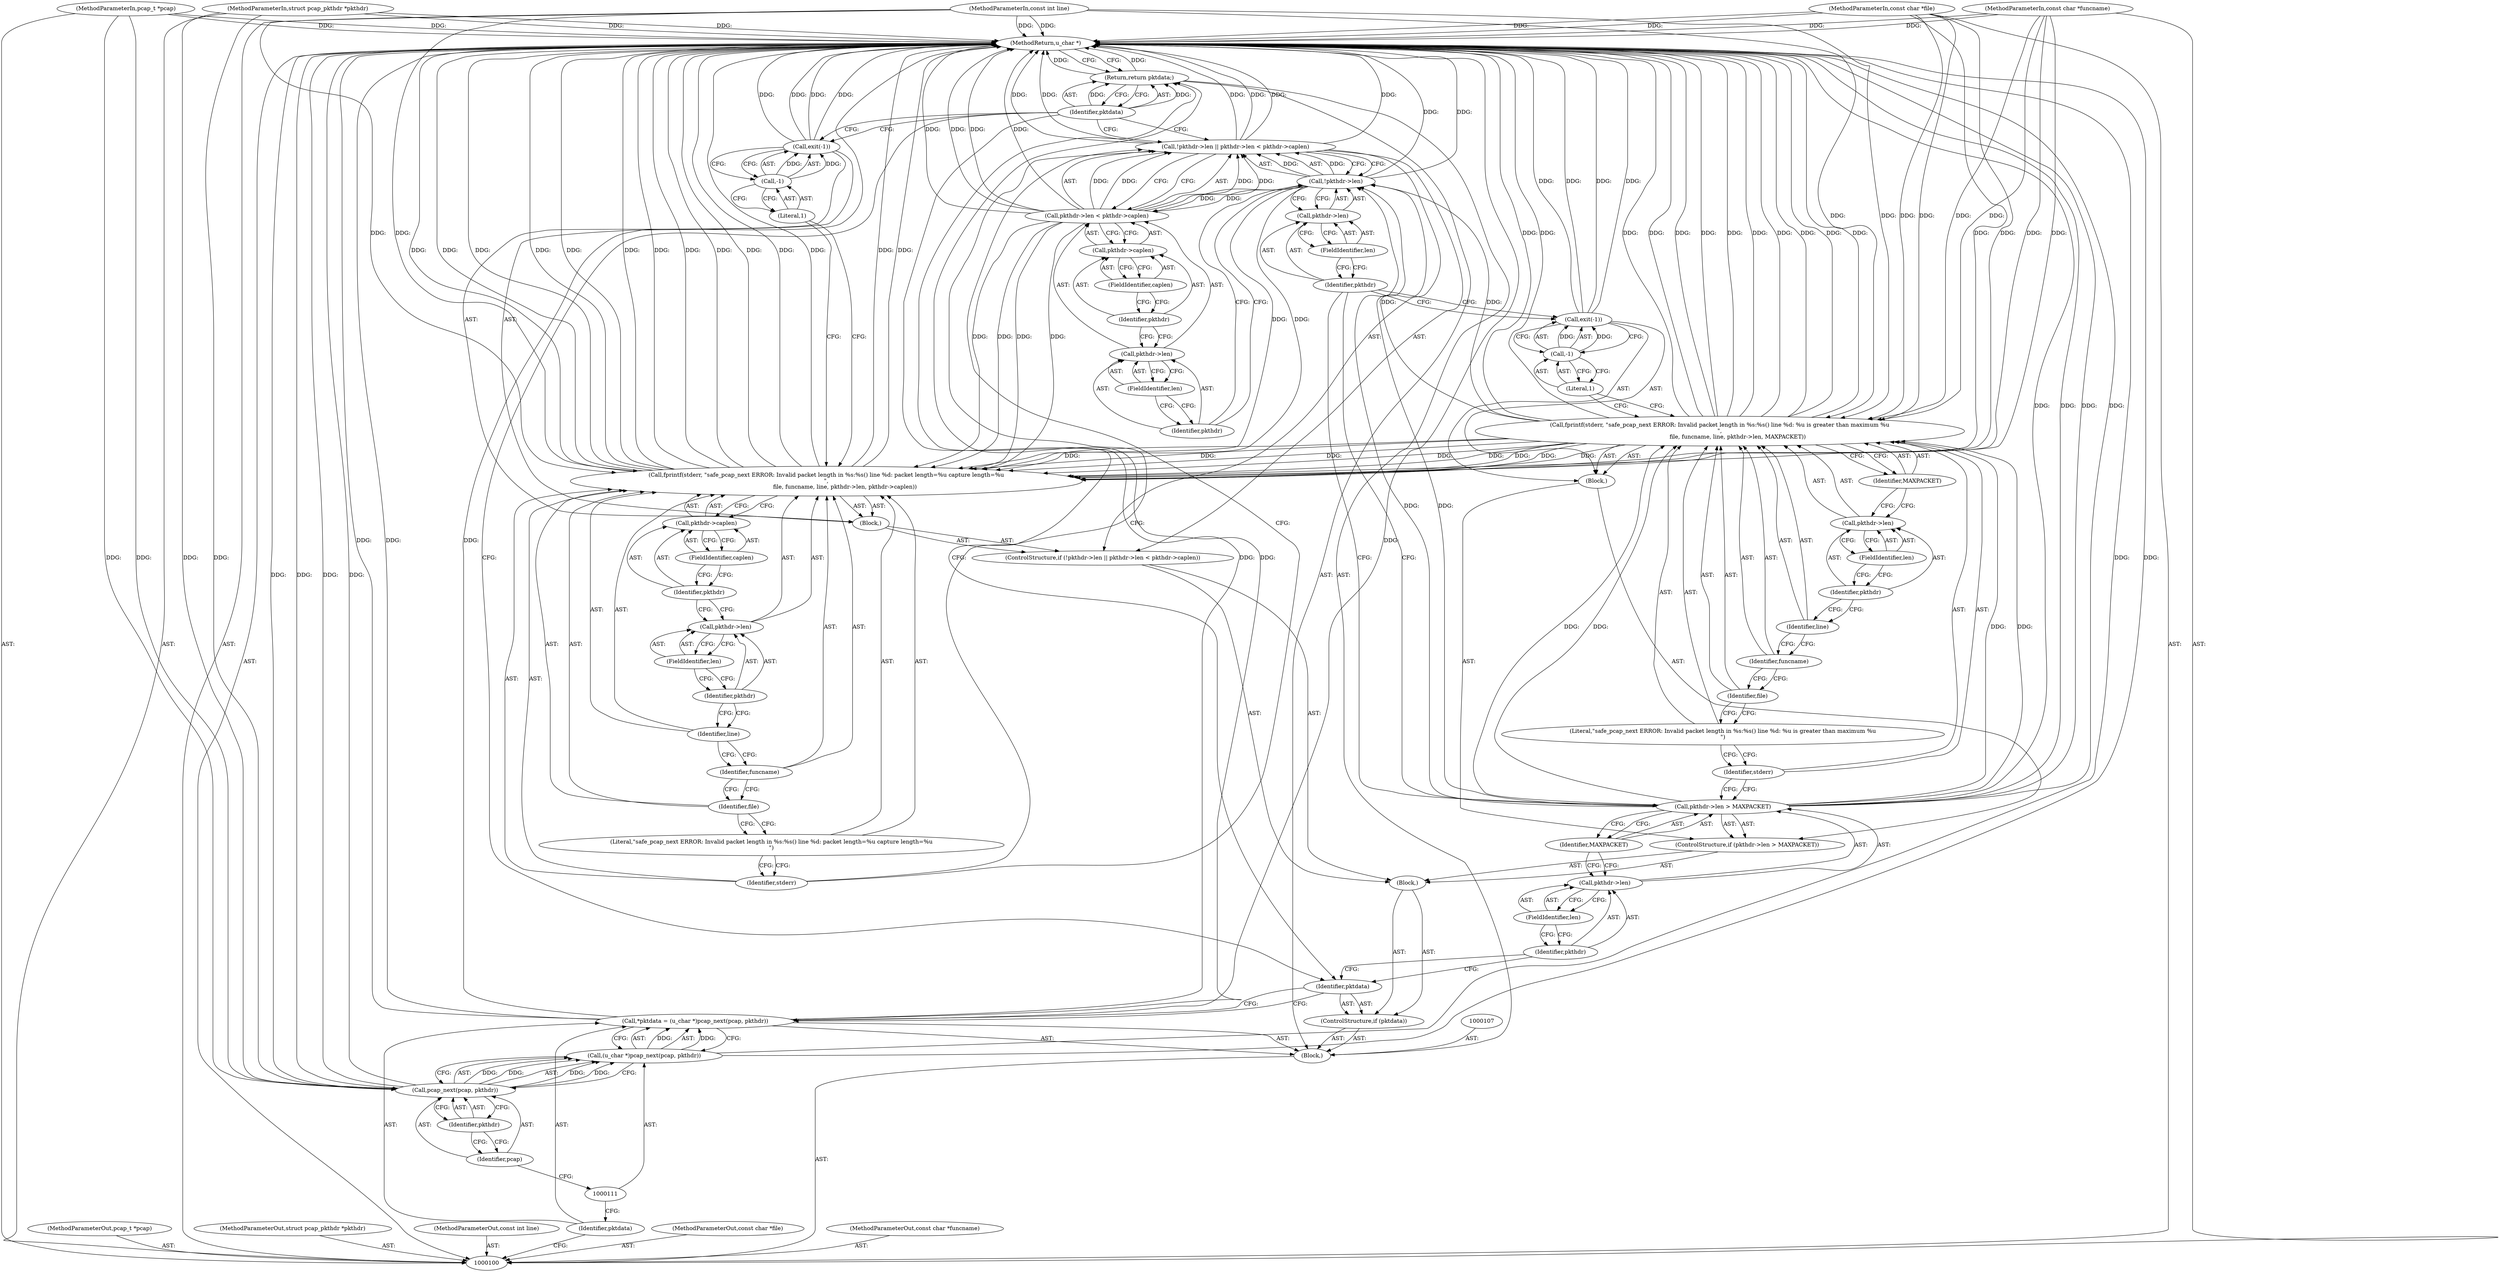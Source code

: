 digraph "0_tcpreplay_6b830a1640ca20528032c89a4fdd8291a4d2d8b2" {
"1000169" [label="(MethodReturn,u_char *)"];
"1000101" [label="(MethodParameterIn,pcap_t *pcap)"];
"1000237" [label="(MethodParameterOut,pcap_t *pcap)"];
"1000102" [label="(MethodParameterIn,struct pcap_pkthdr *pkthdr)"];
"1000238" [label="(MethodParameterOut,struct pcap_pkthdr *pkthdr)"];
"1000135" [label="(Call,exit(-1))"];
"1000136" [label="(Call,-1)"];
"1000137" [label="(Literal,1)"];
"1000139" [label="(Call,!pkthdr->len || pkthdr->len < pkthdr->caplen)"];
"1000140" [label="(Call,!pkthdr->len)"];
"1000141" [label="(Call,pkthdr->len)"];
"1000142" [label="(Identifier,pkthdr)"];
"1000143" [label="(FieldIdentifier,len)"];
"1000144" [label="(Call,pkthdr->len < pkthdr->caplen)"];
"1000145" [label="(Call,pkthdr->len)"];
"1000146" [label="(Identifier,pkthdr)"];
"1000147" [label="(FieldIdentifier,len)"];
"1000148" [label="(Call,pkthdr->caplen)"];
"1000149" [label="(Identifier,pkthdr)"];
"1000150" [label="(FieldIdentifier,caplen)"];
"1000151" [label="(Block,)"];
"1000138" [label="(ControlStructure,if (!pkthdr->len || pkthdr->len < pkthdr->caplen))"];
"1000152" [label="(Call,fprintf(stderr, \"safe_pcap_next ERROR: Invalid packet length in %s:%s() line %d: packet length=%u capture length=%u\n\",\n                     file, funcname, line, pkthdr->len, pkthdr->caplen))"];
"1000153" [label="(Identifier,stderr)"];
"1000154" [label="(Literal,\"safe_pcap_next ERROR: Invalid packet length in %s:%s() line %d: packet length=%u capture length=%u\n\")"];
"1000155" [label="(Identifier,file)"];
"1000156" [label="(Identifier,funcname)"];
"1000157" [label="(Identifier,line)"];
"1000158" [label="(Call,pkthdr->len)"];
"1000159" [label="(Identifier,pkthdr)"];
"1000160" [label="(FieldIdentifier,len)"];
"1000161" [label="(Call,pkthdr->caplen)"];
"1000162" [label="(Identifier,pkthdr)"];
"1000163" [label="(FieldIdentifier,caplen)"];
"1000164" [label="(Call,exit(-1))"];
"1000165" [label="(Call,-1)"];
"1000166" [label="(Literal,1)"];
"1000104" [label="(MethodParameterIn,const int line)"];
"1000240" [label="(MethodParameterOut,const int line)"];
"1000105" [label="(MethodParameterIn,const char *file)"];
"1000241" [label="(MethodParameterOut,const char *file)"];
"1000103" [label="(MethodParameterIn,const char *funcname)"];
"1000239" [label="(MethodParameterOut,const char *funcname)"];
"1000168" [label="(Identifier,pktdata)"];
"1000167" [label="(Return,return pktdata;)"];
"1000106" [label="(Block,)"];
"1000108" [label="(Call,*pktdata = (u_char *)pcap_next(pcap, pkthdr))"];
"1000109" [label="(Identifier,pktdata)"];
"1000110" [label="(Call,(u_char *)pcap_next(pcap, pkthdr))"];
"1000112" [label="(Call,pcap_next(pcap, pkthdr))"];
"1000113" [label="(Identifier,pcap)"];
"1000114" [label="(Identifier,pkthdr)"];
"1000117" [label="(Block,)"];
"1000115" [label="(ControlStructure,if (pktdata))"];
"1000116" [label="(Identifier,pktdata)"];
"1000119" [label="(Call,pkthdr->len > MAXPACKET)"];
"1000120" [label="(Call,pkthdr->len)"];
"1000121" [label="(Identifier,pkthdr)"];
"1000122" [label="(FieldIdentifier,len)"];
"1000123" [label="(Identifier,MAXPACKET)"];
"1000124" [label="(Block,)"];
"1000118" [label="(ControlStructure,if (pkthdr->len > MAXPACKET))"];
"1000125" [label="(Call,fprintf(stderr, \"safe_pcap_next ERROR: Invalid packet length in %s:%s() line %d: %u is greater than maximum %u\n\",\n                    file, funcname, line, pkthdr->len, MAXPACKET))"];
"1000126" [label="(Identifier,stderr)"];
"1000127" [label="(Literal,\"safe_pcap_next ERROR: Invalid packet length in %s:%s() line %d: %u is greater than maximum %u\n\")"];
"1000128" [label="(Identifier,file)"];
"1000129" [label="(Identifier,funcname)"];
"1000130" [label="(Identifier,line)"];
"1000131" [label="(Call,pkthdr->len)"];
"1000132" [label="(Identifier,pkthdr)"];
"1000133" [label="(FieldIdentifier,len)"];
"1000134" [label="(Identifier,MAXPACKET)"];
"1000169" -> "1000100"  [label="AST: "];
"1000169" -> "1000167"  [label="CFG: "];
"1000125" -> "1000169"  [label="DDG: "];
"1000125" -> "1000169"  [label="DDG: "];
"1000125" -> "1000169"  [label="DDG: "];
"1000125" -> "1000169"  [label="DDG: "];
"1000125" -> "1000169"  [label="DDG: "];
"1000125" -> "1000169"  [label="DDG: "];
"1000152" -> "1000169"  [label="DDG: "];
"1000152" -> "1000169"  [label="DDG: "];
"1000152" -> "1000169"  [label="DDG: "];
"1000152" -> "1000169"  [label="DDG: "];
"1000152" -> "1000169"  [label="DDG: "];
"1000152" -> "1000169"  [label="DDG: "];
"1000152" -> "1000169"  [label="DDG: "];
"1000104" -> "1000169"  [label="DDG: "];
"1000105" -> "1000169"  [label="DDG: "];
"1000112" -> "1000169"  [label="DDG: "];
"1000112" -> "1000169"  [label="DDG: "];
"1000144" -> "1000169"  [label="DDG: "];
"1000144" -> "1000169"  [label="DDG: "];
"1000119" -> "1000169"  [label="DDG: "];
"1000119" -> "1000169"  [label="DDG: "];
"1000108" -> "1000169"  [label="DDG: "];
"1000108" -> "1000169"  [label="DDG: "];
"1000164" -> "1000169"  [label="DDG: "];
"1000164" -> "1000169"  [label="DDG: "];
"1000140" -> "1000169"  [label="DDG: "];
"1000139" -> "1000169"  [label="DDG: "];
"1000139" -> "1000169"  [label="DDG: "];
"1000139" -> "1000169"  [label="DDG: "];
"1000103" -> "1000169"  [label="DDG: "];
"1000102" -> "1000169"  [label="DDG: "];
"1000110" -> "1000169"  [label="DDG: "];
"1000135" -> "1000169"  [label="DDG: "];
"1000135" -> "1000169"  [label="DDG: "];
"1000101" -> "1000169"  [label="DDG: "];
"1000167" -> "1000169"  [label="DDG: "];
"1000101" -> "1000100"  [label="AST: "];
"1000101" -> "1000169"  [label="DDG: "];
"1000101" -> "1000112"  [label="DDG: "];
"1000237" -> "1000100"  [label="AST: "];
"1000102" -> "1000100"  [label="AST: "];
"1000102" -> "1000169"  [label="DDG: "];
"1000102" -> "1000112"  [label="DDG: "];
"1000238" -> "1000100"  [label="AST: "];
"1000135" -> "1000124"  [label="AST: "];
"1000135" -> "1000136"  [label="CFG: "];
"1000136" -> "1000135"  [label="AST: "];
"1000142" -> "1000135"  [label="CFG: "];
"1000135" -> "1000169"  [label="DDG: "];
"1000135" -> "1000169"  [label="DDG: "];
"1000136" -> "1000135"  [label="DDG: "];
"1000136" -> "1000135"  [label="AST: "];
"1000136" -> "1000137"  [label="CFG: "];
"1000137" -> "1000136"  [label="AST: "];
"1000135" -> "1000136"  [label="CFG: "];
"1000136" -> "1000135"  [label="DDG: "];
"1000137" -> "1000136"  [label="AST: "];
"1000137" -> "1000125"  [label="CFG: "];
"1000136" -> "1000137"  [label="CFG: "];
"1000139" -> "1000138"  [label="AST: "];
"1000139" -> "1000140"  [label="CFG: "];
"1000139" -> "1000144"  [label="CFG: "];
"1000140" -> "1000139"  [label="AST: "];
"1000144" -> "1000139"  [label="AST: "];
"1000153" -> "1000139"  [label="CFG: "];
"1000168" -> "1000139"  [label="CFG: "];
"1000139" -> "1000169"  [label="DDG: "];
"1000139" -> "1000169"  [label="DDG: "];
"1000139" -> "1000169"  [label="DDG: "];
"1000140" -> "1000139"  [label="DDG: "];
"1000144" -> "1000139"  [label="DDG: "];
"1000144" -> "1000139"  [label="DDG: "];
"1000140" -> "1000139"  [label="AST: "];
"1000140" -> "1000141"  [label="CFG: "];
"1000141" -> "1000140"  [label="AST: "];
"1000146" -> "1000140"  [label="CFG: "];
"1000139" -> "1000140"  [label="CFG: "];
"1000140" -> "1000169"  [label="DDG: "];
"1000140" -> "1000139"  [label="DDG: "];
"1000119" -> "1000140"  [label="DDG: "];
"1000125" -> "1000140"  [label="DDG: "];
"1000140" -> "1000144"  [label="DDG: "];
"1000140" -> "1000152"  [label="DDG: "];
"1000141" -> "1000140"  [label="AST: "];
"1000141" -> "1000143"  [label="CFG: "];
"1000142" -> "1000141"  [label="AST: "];
"1000143" -> "1000141"  [label="AST: "];
"1000140" -> "1000141"  [label="CFG: "];
"1000142" -> "1000141"  [label="AST: "];
"1000142" -> "1000135"  [label="CFG: "];
"1000142" -> "1000119"  [label="CFG: "];
"1000143" -> "1000142"  [label="CFG: "];
"1000143" -> "1000141"  [label="AST: "];
"1000143" -> "1000142"  [label="CFG: "];
"1000141" -> "1000143"  [label="CFG: "];
"1000144" -> "1000139"  [label="AST: "];
"1000144" -> "1000148"  [label="CFG: "];
"1000145" -> "1000144"  [label="AST: "];
"1000148" -> "1000144"  [label="AST: "];
"1000139" -> "1000144"  [label="CFG: "];
"1000144" -> "1000169"  [label="DDG: "];
"1000144" -> "1000169"  [label="DDG: "];
"1000144" -> "1000139"  [label="DDG: "];
"1000144" -> "1000139"  [label="DDG: "];
"1000140" -> "1000144"  [label="DDG: "];
"1000144" -> "1000152"  [label="DDG: "];
"1000144" -> "1000152"  [label="DDG: "];
"1000145" -> "1000144"  [label="AST: "];
"1000145" -> "1000147"  [label="CFG: "];
"1000146" -> "1000145"  [label="AST: "];
"1000147" -> "1000145"  [label="AST: "];
"1000149" -> "1000145"  [label="CFG: "];
"1000146" -> "1000145"  [label="AST: "];
"1000146" -> "1000140"  [label="CFG: "];
"1000147" -> "1000146"  [label="CFG: "];
"1000147" -> "1000145"  [label="AST: "];
"1000147" -> "1000146"  [label="CFG: "];
"1000145" -> "1000147"  [label="CFG: "];
"1000148" -> "1000144"  [label="AST: "];
"1000148" -> "1000150"  [label="CFG: "];
"1000149" -> "1000148"  [label="AST: "];
"1000150" -> "1000148"  [label="AST: "];
"1000144" -> "1000148"  [label="CFG: "];
"1000149" -> "1000148"  [label="AST: "];
"1000149" -> "1000145"  [label="CFG: "];
"1000150" -> "1000149"  [label="CFG: "];
"1000150" -> "1000148"  [label="AST: "];
"1000150" -> "1000149"  [label="CFG: "];
"1000148" -> "1000150"  [label="CFG: "];
"1000151" -> "1000138"  [label="AST: "];
"1000152" -> "1000151"  [label="AST: "];
"1000164" -> "1000151"  [label="AST: "];
"1000138" -> "1000117"  [label="AST: "];
"1000139" -> "1000138"  [label="AST: "];
"1000151" -> "1000138"  [label="AST: "];
"1000152" -> "1000151"  [label="AST: "];
"1000152" -> "1000161"  [label="CFG: "];
"1000153" -> "1000152"  [label="AST: "];
"1000154" -> "1000152"  [label="AST: "];
"1000155" -> "1000152"  [label="AST: "];
"1000156" -> "1000152"  [label="AST: "];
"1000157" -> "1000152"  [label="AST: "];
"1000158" -> "1000152"  [label="AST: "];
"1000161" -> "1000152"  [label="AST: "];
"1000166" -> "1000152"  [label="CFG: "];
"1000152" -> "1000169"  [label="DDG: "];
"1000152" -> "1000169"  [label="DDG: "];
"1000152" -> "1000169"  [label="DDG: "];
"1000152" -> "1000169"  [label="DDG: "];
"1000152" -> "1000169"  [label="DDG: "];
"1000152" -> "1000169"  [label="DDG: "];
"1000152" -> "1000169"  [label="DDG: "];
"1000125" -> "1000152"  [label="DDG: "];
"1000125" -> "1000152"  [label="DDG: "];
"1000125" -> "1000152"  [label="DDG: "];
"1000125" -> "1000152"  [label="DDG: "];
"1000105" -> "1000152"  [label="DDG: "];
"1000103" -> "1000152"  [label="DDG: "];
"1000104" -> "1000152"  [label="DDG: "];
"1000140" -> "1000152"  [label="DDG: "];
"1000144" -> "1000152"  [label="DDG: "];
"1000144" -> "1000152"  [label="DDG: "];
"1000153" -> "1000152"  [label="AST: "];
"1000153" -> "1000139"  [label="CFG: "];
"1000154" -> "1000153"  [label="CFG: "];
"1000154" -> "1000152"  [label="AST: "];
"1000154" -> "1000153"  [label="CFG: "];
"1000155" -> "1000154"  [label="CFG: "];
"1000155" -> "1000152"  [label="AST: "];
"1000155" -> "1000154"  [label="CFG: "];
"1000156" -> "1000155"  [label="CFG: "];
"1000156" -> "1000152"  [label="AST: "];
"1000156" -> "1000155"  [label="CFG: "];
"1000157" -> "1000156"  [label="CFG: "];
"1000157" -> "1000152"  [label="AST: "];
"1000157" -> "1000156"  [label="CFG: "];
"1000159" -> "1000157"  [label="CFG: "];
"1000158" -> "1000152"  [label="AST: "];
"1000158" -> "1000160"  [label="CFG: "];
"1000159" -> "1000158"  [label="AST: "];
"1000160" -> "1000158"  [label="AST: "];
"1000162" -> "1000158"  [label="CFG: "];
"1000159" -> "1000158"  [label="AST: "];
"1000159" -> "1000157"  [label="CFG: "];
"1000160" -> "1000159"  [label="CFG: "];
"1000160" -> "1000158"  [label="AST: "];
"1000160" -> "1000159"  [label="CFG: "];
"1000158" -> "1000160"  [label="CFG: "];
"1000161" -> "1000152"  [label="AST: "];
"1000161" -> "1000163"  [label="CFG: "];
"1000162" -> "1000161"  [label="AST: "];
"1000163" -> "1000161"  [label="AST: "];
"1000152" -> "1000161"  [label="CFG: "];
"1000162" -> "1000161"  [label="AST: "];
"1000162" -> "1000158"  [label="CFG: "];
"1000163" -> "1000162"  [label="CFG: "];
"1000163" -> "1000161"  [label="AST: "];
"1000163" -> "1000162"  [label="CFG: "];
"1000161" -> "1000163"  [label="CFG: "];
"1000164" -> "1000151"  [label="AST: "];
"1000164" -> "1000165"  [label="CFG: "];
"1000165" -> "1000164"  [label="AST: "];
"1000168" -> "1000164"  [label="CFG: "];
"1000164" -> "1000169"  [label="DDG: "];
"1000164" -> "1000169"  [label="DDG: "];
"1000165" -> "1000164"  [label="DDG: "];
"1000165" -> "1000164"  [label="AST: "];
"1000165" -> "1000166"  [label="CFG: "];
"1000166" -> "1000165"  [label="AST: "];
"1000164" -> "1000165"  [label="CFG: "];
"1000165" -> "1000164"  [label="DDG: "];
"1000166" -> "1000165"  [label="AST: "];
"1000166" -> "1000152"  [label="CFG: "];
"1000165" -> "1000166"  [label="CFG: "];
"1000104" -> "1000100"  [label="AST: "];
"1000104" -> "1000169"  [label="DDG: "];
"1000104" -> "1000125"  [label="DDG: "];
"1000104" -> "1000152"  [label="DDG: "];
"1000240" -> "1000100"  [label="AST: "];
"1000105" -> "1000100"  [label="AST: "];
"1000105" -> "1000169"  [label="DDG: "];
"1000105" -> "1000125"  [label="DDG: "];
"1000105" -> "1000152"  [label="DDG: "];
"1000241" -> "1000100"  [label="AST: "];
"1000103" -> "1000100"  [label="AST: "];
"1000103" -> "1000169"  [label="DDG: "];
"1000103" -> "1000125"  [label="DDG: "];
"1000103" -> "1000152"  [label="DDG: "];
"1000239" -> "1000100"  [label="AST: "];
"1000168" -> "1000167"  [label="AST: "];
"1000168" -> "1000164"  [label="CFG: "];
"1000168" -> "1000139"  [label="CFG: "];
"1000168" -> "1000116"  [label="CFG: "];
"1000167" -> "1000168"  [label="CFG: "];
"1000168" -> "1000167"  [label="DDG: "];
"1000167" -> "1000106"  [label="AST: "];
"1000167" -> "1000168"  [label="CFG: "];
"1000168" -> "1000167"  [label="AST: "];
"1000169" -> "1000167"  [label="CFG: "];
"1000167" -> "1000169"  [label="DDG: "];
"1000168" -> "1000167"  [label="DDG: "];
"1000108" -> "1000167"  [label="DDG: "];
"1000106" -> "1000100"  [label="AST: "];
"1000107" -> "1000106"  [label="AST: "];
"1000108" -> "1000106"  [label="AST: "];
"1000115" -> "1000106"  [label="AST: "];
"1000167" -> "1000106"  [label="AST: "];
"1000108" -> "1000106"  [label="AST: "];
"1000108" -> "1000110"  [label="CFG: "];
"1000109" -> "1000108"  [label="AST: "];
"1000110" -> "1000108"  [label="AST: "];
"1000116" -> "1000108"  [label="CFG: "];
"1000108" -> "1000169"  [label="DDG: "];
"1000108" -> "1000169"  [label="DDG: "];
"1000110" -> "1000108"  [label="DDG: "];
"1000108" -> "1000167"  [label="DDG: "];
"1000109" -> "1000108"  [label="AST: "];
"1000109" -> "1000100"  [label="CFG: "];
"1000111" -> "1000109"  [label="CFG: "];
"1000110" -> "1000108"  [label="AST: "];
"1000110" -> "1000112"  [label="CFG: "];
"1000111" -> "1000110"  [label="AST: "];
"1000112" -> "1000110"  [label="AST: "];
"1000108" -> "1000110"  [label="CFG: "];
"1000110" -> "1000169"  [label="DDG: "];
"1000110" -> "1000108"  [label="DDG: "];
"1000112" -> "1000110"  [label="DDG: "];
"1000112" -> "1000110"  [label="DDG: "];
"1000112" -> "1000110"  [label="AST: "];
"1000112" -> "1000114"  [label="CFG: "];
"1000113" -> "1000112"  [label="AST: "];
"1000114" -> "1000112"  [label="AST: "];
"1000110" -> "1000112"  [label="CFG: "];
"1000112" -> "1000169"  [label="DDG: "];
"1000112" -> "1000169"  [label="DDG: "];
"1000112" -> "1000110"  [label="DDG: "];
"1000112" -> "1000110"  [label="DDG: "];
"1000101" -> "1000112"  [label="DDG: "];
"1000102" -> "1000112"  [label="DDG: "];
"1000113" -> "1000112"  [label="AST: "];
"1000113" -> "1000111"  [label="CFG: "];
"1000114" -> "1000113"  [label="CFG: "];
"1000114" -> "1000112"  [label="AST: "];
"1000114" -> "1000113"  [label="CFG: "];
"1000112" -> "1000114"  [label="CFG: "];
"1000117" -> "1000115"  [label="AST: "];
"1000118" -> "1000117"  [label="AST: "];
"1000138" -> "1000117"  [label="AST: "];
"1000115" -> "1000106"  [label="AST: "];
"1000116" -> "1000115"  [label="AST: "];
"1000117" -> "1000115"  [label="AST: "];
"1000116" -> "1000115"  [label="AST: "];
"1000116" -> "1000108"  [label="CFG: "];
"1000121" -> "1000116"  [label="CFG: "];
"1000168" -> "1000116"  [label="CFG: "];
"1000119" -> "1000118"  [label="AST: "];
"1000119" -> "1000123"  [label="CFG: "];
"1000120" -> "1000119"  [label="AST: "];
"1000123" -> "1000119"  [label="AST: "];
"1000126" -> "1000119"  [label="CFG: "];
"1000142" -> "1000119"  [label="CFG: "];
"1000119" -> "1000169"  [label="DDG: "];
"1000119" -> "1000169"  [label="DDG: "];
"1000119" -> "1000125"  [label="DDG: "];
"1000119" -> "1000125"  [label="DDG: "];
"1000119" -> "1000140"  [label="DDG: "];
"1000120" -> "1000119"  [label="AST: "];
"1000120" -> "1000122"  [label="CFG: "];
"1000121" -> "1000120"  [label="AST: "];
"1000122" -> "1000120"  [label="AST: "];
"1000123" -> "1000120"  [label="CFG: "];
"1000121" -> "1000120"  [label="AST: "];
"1000121" -> "1000116"  [label="CFG: "];
"1000122" -> "1000121"  [label="CFG: "];
"1000122" -> "1000120"  [label="AST: "];
"1000122" -> "1000121"  [label="CFG: "];
"1000120" -> "1000122"  [label="CFG: "];
"1000123" -> "1000119"  [label="AST: "];
"1000123" -> "1000120"  [label="CFG: "];
"1000119" -> "1000123"  [label="CFG: "];
"1000124" -> "1000118"  [label="AST: "];
"1000125" -> "1000124"  [label="AST: "];
"1000135" -> "1000124"  [label="AST: "];
"1000118" -> "1000117"  [label="AST: "];
"1000119" -> "1000118"  [label="AST: "];
"1000124" -> "1000118"  [label="AST: "];
"1000125" -> "1000124"  [label="AST: "];
"1000125" -> "1000134"  [label="CFG: "];
"1000126" -> "1000125"  [label="AST: "];
"1000127" -> "1000125"  [label="AST: "];
"1000128" -> "1000125"  [label="AST: "];
"1000129" -> "1000125"  [label="AST: "];
"1000130" -> "1000125"  [label="AST: "];
"1000131" -> "1000125"  [label="AST: "];
"1000134" -> "1000125"  [label="AST: "];
"1000137" -> "1000125"  [label="CFG: "];
"1000125" -> "1000169"  [label="DDG: "];
"1000125" -> "1000169"  [label="DDG: "];
"1000125" -> "1000169"  [label="DDG: "];
"1000125" -> "1000169"  [label="DDG: "];
"1000125" -> "1000169"  [label="DDG: "];
"1000125" -> "1000169"  [label="DDG: "];
"1000105" -> "1000125"  [label="DDG: "];
"1000103" -> "1000125"  [label="DDG: "];
"1000104" -> "1000125"  [label="DDG: "];
"1000119" -> "1000125"  [label="DDG: "];
"1000119" -> "1000125"  [label="DDG: "];
"1000125" -> "1000140"  [label="DDG: "];
"1000125" -> "1000152"  [label="DDG: "];
"1000125" -> "1000152"  [label="DDG: "];
"1000125" -> "1000152"  [label="DDG: "];
"1000125" -> "1000152"  [label="DDG: "];
"1000126" -> "1000125"  [label="AST: "];
"1000126" -> "1000119"  [label="CFG: "];
"1000127" -> "1000126"  [label="CFG: "];
"1000127" -> "1000125"  [label="AST: "];
"1000127" -> "1000126"  [label="CFG: "];
"1000128" -> "1000127"  [label="CFG: "];
"1000128" -> "1000125"  [label="AST: "];
"1000128" -> "1000127"  [label="CFG: "];
"1000129" -> "1000128"  [label="CFG: "];
"1000129" -> "1000125"  [label="AST: "];
"1000129" -> "1000128"  [label="CFG: "];
"1000130" -> "1000129"  [label="CFG: "];
"1000130" -> "1000125"  [label="AST: "];
"1000130" -> "1000129"  [label="CFG: "];
"1000132" -> "1000130"  [label="CFG: "];
"1000131" -> "1000125"  [label="AST: "];
"1000131" -> "1000133"  [label="CFG: "];
"1000132" -> "1000131"  [label="AST: "];
"1000133" -> "1000131"  [label="AST: "];
"1000134" -> "1000131"  [label="CFG: "];
"1000132" -> "1000131"  [label="AST: "];
"1000132" -> "1000130"  [label="CFG: "];
"1000133" -> "1000132"  [label="CFG: "];
"1000133" -> "1000131"  [label="AST: "];
"1000133" -> "1000132"  [label="CFG: "];
"1000131" -> "1000133"  [label="CFG: "];
"1000134" -> "1000125"  [label="AST: "];
"1000134" -> "1000131"  [label="CFG: "];
"1000125" -> "1000134"  [label="CFG: "];
}
